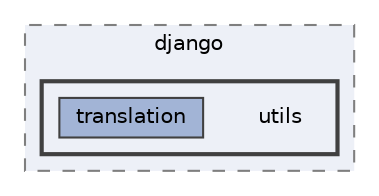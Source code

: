 digraph "C:/Users/LukeMabie/documents/Development/Password_Saver_Using_Django-master/venv/Lib/site-packages/django/utils"
{
 // LATEX_PDF_SIZE
  bgcolor="transparent";
  edge [fontname=Helvetica,fontsize=10,labelfontname=Helvetica,labelfontsize=10];
  node [fontname=Helvetica,fontsize=10,shape=box,height=0.2,width=0.4];
  compound=true
  subgraph clusterdir_fd6995093b1bd7e4f343e90421fa64e3 {
    graph [ bgcolor="#edf0f7", pencolor="grey50", label="django", fontname=Helvetica,fontsize=10 style="filled,dashed", URL="dir_fd6995093b1bd7e4f343e90421fa64e3.html",tooltip=""]
  subgraph clusterdir_3909cf11559074f1b504bac5e326164b {
    graph [ bgcolor="#edf0f7", pencolor="grey25", label="", fontname=Helvetica,fontsize=10 style="filled,bold", URL="dir_3909cf11559074f1b504bac5e326164b.html",tooltip=""]
    dir_3909cf11559074f1b504bac5e326164b [shape=plaintext, label="utils"];
  dir_3608366695429e71f320e28339083f1a [label="translation", fillcolor="#a2b4d6", color="grey25", style="filled", URL="dir_3608366695429e71f320e28339083f1a.html",tooltip=""];
  }
  }
}
